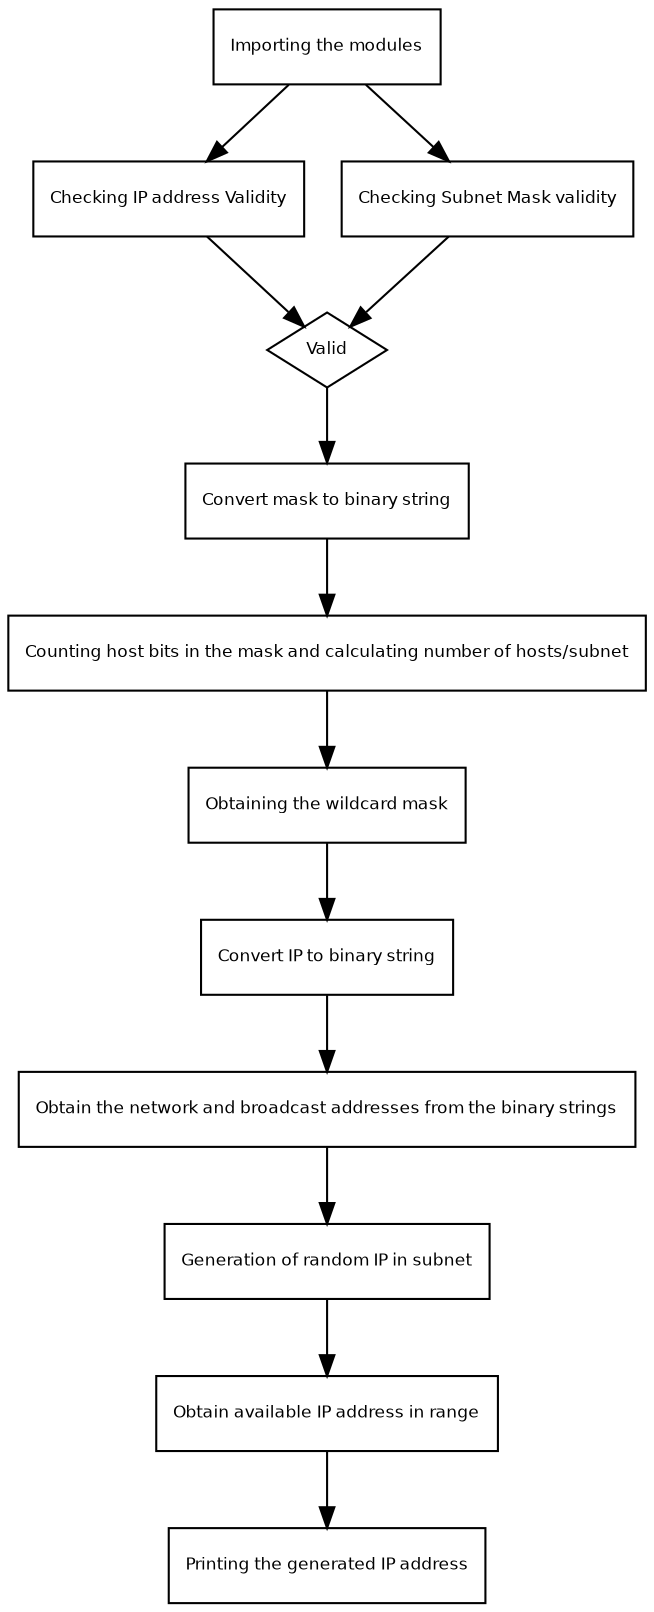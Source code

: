 digraph G {
	fontname = "Bitstream Ver Sans"
	fontsize = 8

	node [
		fontname = "Bitstream Vera Sans"
		fontsize = 8
		shape = "record"
	]

	edge [
		fontname = "Bitstream Vera Sans"
		fontsize = 8
	]

    Importing [

        label = "{Importing the modules\l}"
        ]

    IPAddressValidity [
    
        label = "{Checking IP address Validity\l}"
        ]

    SubnetValidity [

        label = "{Checking Subnet Mask validity}"
        ]


    Importing -> IPAddressValidity
    Importing -> SubnetValidity

    Valid [

    shape = diamond

    label = "Valid"
    ]

    IPAddressValidity -> Valid
    SubnetValidity -> Valid

    ConvertMask [

    label = "{Convert mask to binary string\l}"
    ]

    Valid -> ConvertMask
    

    CountHostBits  [

    label = "{Counting host bits in the mask and calculating number of hosts/subnet\l}"
    ]

    ConvertMask -> CountHostBits

    ObtainWildcard [

    label = "{Obtaining the wildcard mask\l}"
    ]

    CountHostBits -> ObtainWildcard

    ConvertIPtoBinary [

    label = "{Convert IP to binary string\l}"
    ]
    
    ObtainWildcard -> ConvertIPtoBinary

    ObtainNetworkBroadcast [

    label = "{Obtain the network and broadcast addresses from the binary strings\l}"
    ]

    ConvertIPtoBinary -> ObtainNetworkBroadcast

    GenerateRandomIP [ 

    label = "{Generation of random IP in subnet\l}"

    ]

    ObtainNetworkBroadcast -> GenerateRandomIP

    ObtainAvailableIPAddress [

    label = "{Obtain available IP address in range}"
    ]

    GenerateRandomIP -> ObtainAvailableIPAddress

    PrintingGenratedIP [

    label = "{Printing the generated IP address\l}"
    ]

    ObtainAvailableIPAddress -> PrintingGenratedIP

}	
